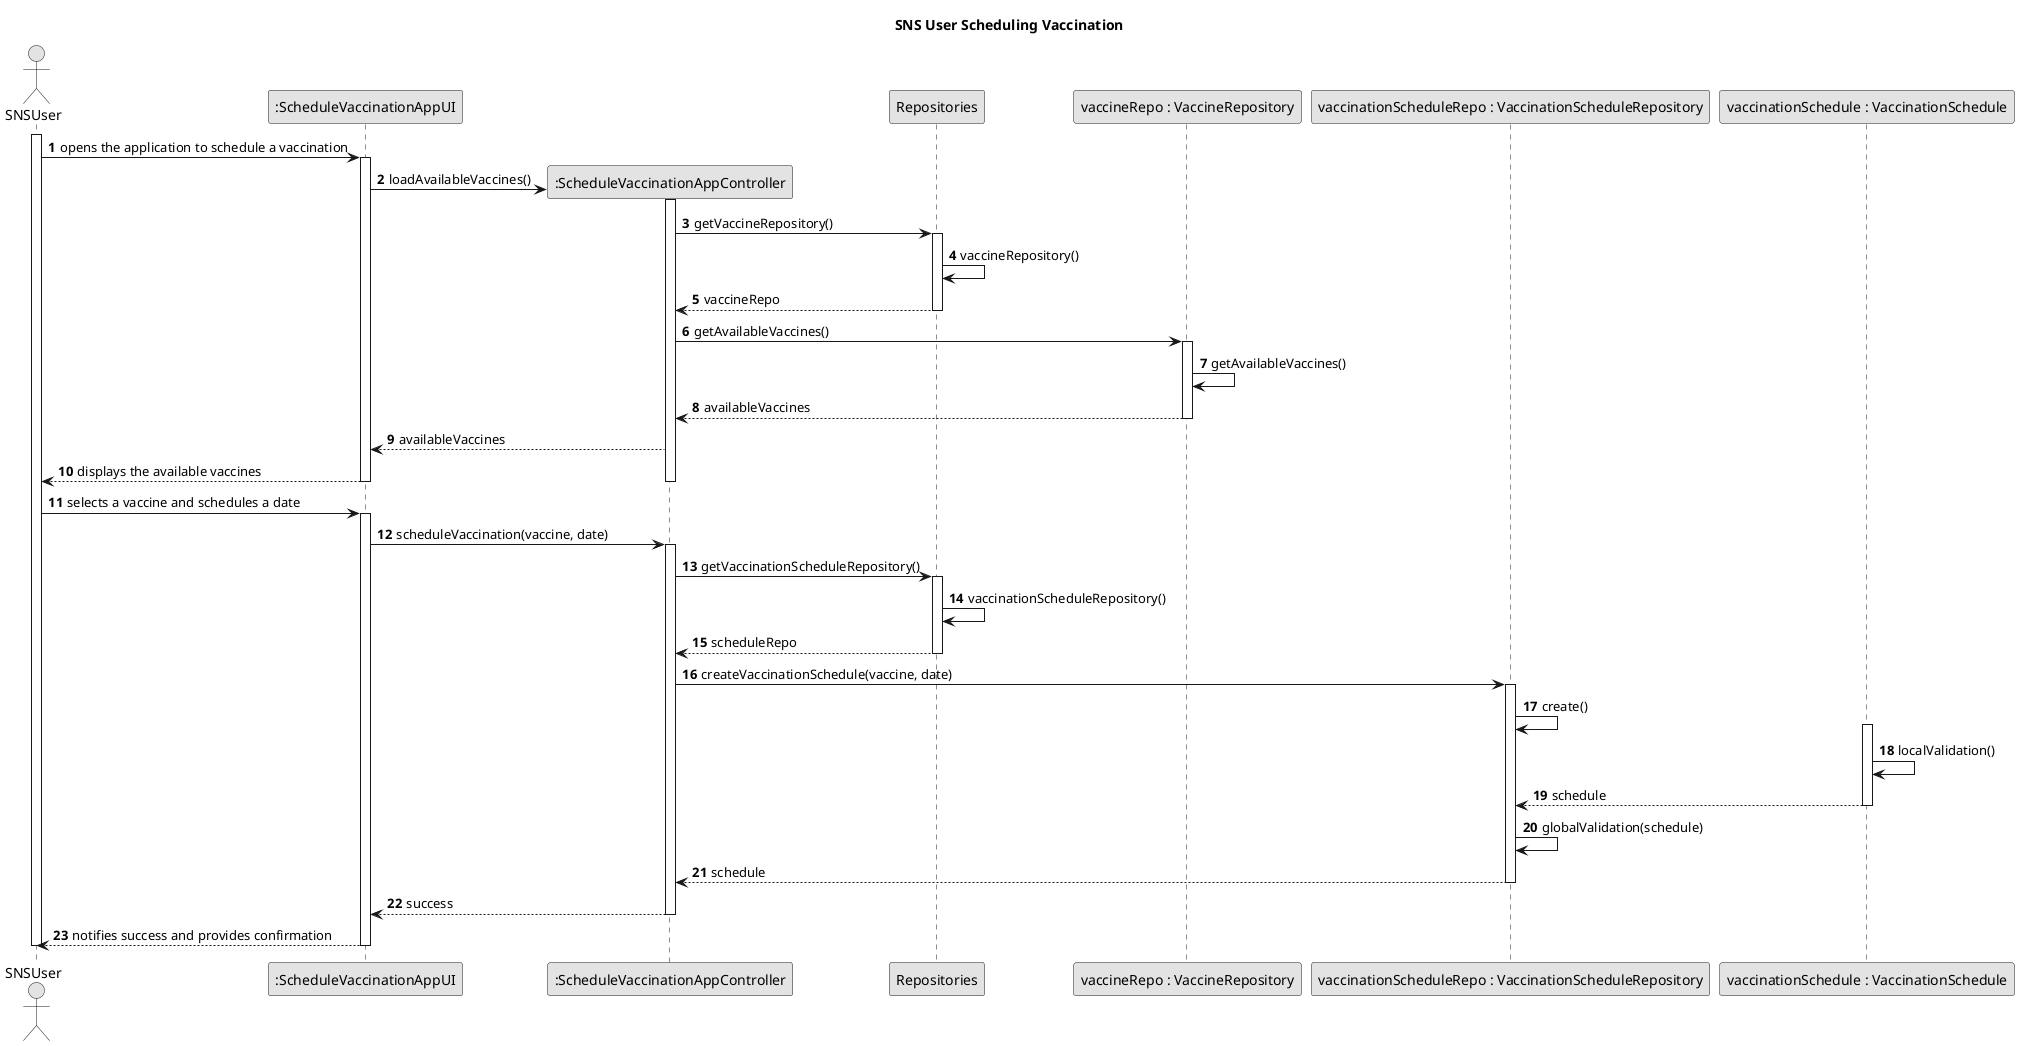 @startuml
skinparam monochrome true
skinparam packageStyle rectangle
skinparam shadowing false

title SNS User Scheduling Vaccination

autonumber

actor SNSUser
participant ":ScheduleVaccinationAppUI" as ui
participant ":ScheduleVaccinationAppController" as ctrl
participant Repositories
participant "vaccineRepo : VaccineRepository" as vaccineRepo
participant "vaccinationScheduleRepo : VaccinationScheduleRepository" as scheduleRepo
participant "vaccinationSchedule : VaccinationSchedule" as schedule

activate SNSUser

    SNSUser -> ui : opens the application to schedule a vaccination
    activate ui
        ui -> ctrl** : loadAvailableVaccines()
        activate ctrl
            ctrl -> Repositories : getVaccineRepository()
            activate Repositories
                Repositories -> Repositories : vaccineRepository()
                Repositories --> ctrl : vaccineRepo
            deactivate Repositories
            ctrl -> vaccineRepo : getAvailableVaccines()
            activate vaccineRepo
                vaccineRepo -> vaccineRepo : getAvailableVaccines()
                vaccineRepo --> ctrl : availableVaccines
            deactivate vaccineRepo
            ctrl --> ui : availableVaccines
            ui --> SNSUser : displays the available vaccines
        deactivate ctrl
    deactivate ui

    SNSUser -> ui : selects a vaccine and schedules a date
    activate ui
        ui -> ctrl : scheduleVaccination(vaccine, date)
        activate ctrl
            ctrl -> Repositories : getVaccinationScheduleRepository()
            activate Repositories
                Repositories -> Repositories : vaccinationScheduleRepository()
                Repositories --> ctrl : scheduleRepo
            deactivate Repositories
            ctrl -> scheduleRepo : createVaccinationSchedule(vaccine, date)
            activate scheduleRepo
                scheduleRepo -> scheduleRepo : create()
                activate schedule
                    schedule -> schedule : localValidation()
                    schedule --> scheduleRepo : schedule
                deactivate schedule
                scheduleRepo -> scheduleRepo : globalValidation(schedule)
                scheduleRepo --> ctrl : schedule
            deactivate scheduleRepo
            ctrl --> ui : success
        deactivate ctrl
        ui --> SNSUser : notifies success and provides confirmation
    deactivate ui

deactivate SNSUser

@enduml
